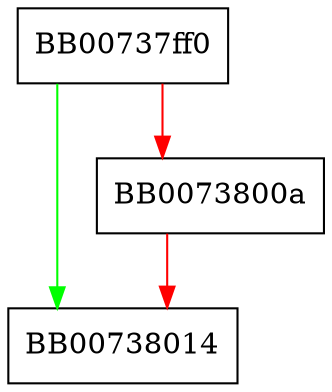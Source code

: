 digraph OPENSSL_config {
  node [shape="box"];
  graph [splines=ortho];
  BB00737ff0 -> BB00738014 [color="green"];
  BB00737ff0 -> BB0073800a [color="red"];
  BB0073800a -> BB00738014 [color="red"];
}